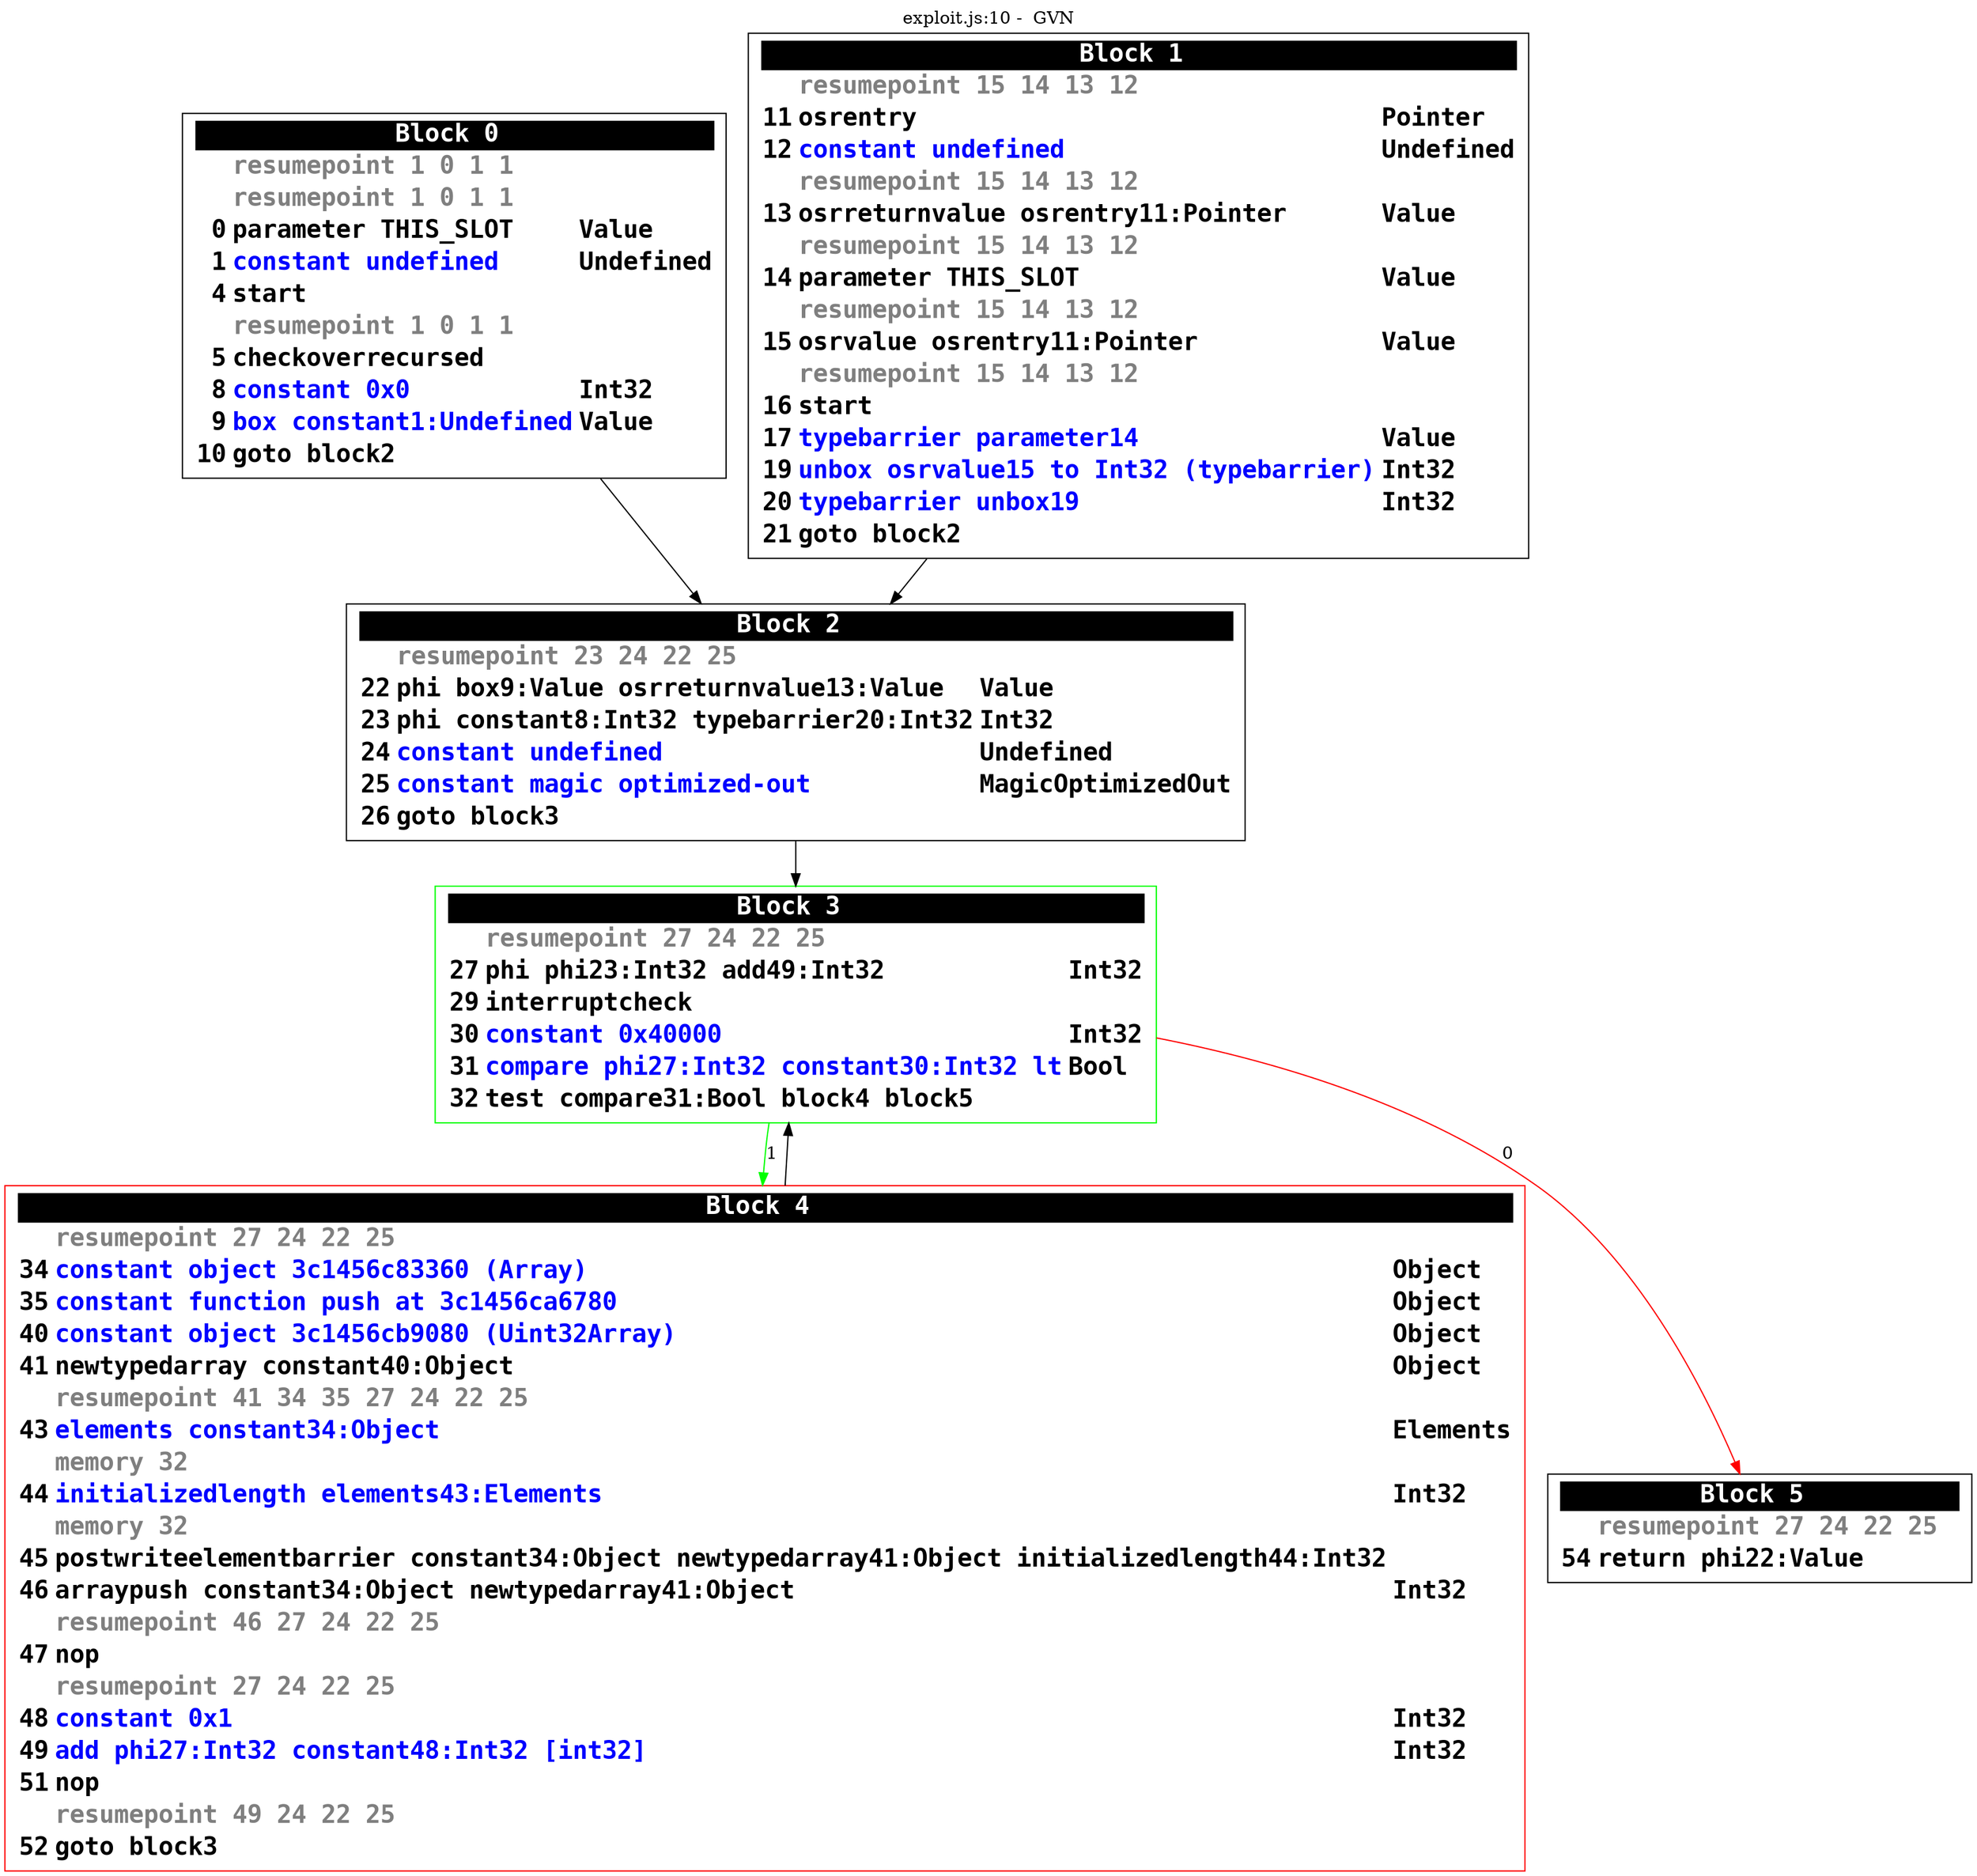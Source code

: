 digraph {
labelloc = t;
labelfontsize = 30;
label = "exploit.js:10 -  GVN";
  rankdir=TB
  splines=true

  "Block0" [ shape=box fontsize=20 fontname="Consolas Bold" label=<<table border="0" cellborder="0" cellpadding="1"><tr><td align="center" bgcolor="black" colspan="3"><font color="white">Block 0 </font></td></tr><tr><td align="left"></td><td align="left"><font color="grey50">resumepoint 1 0 1 1 </font></td><td></td></tr><tr><td align="left"></td><td align="left"><font color="grey50">resumepoint 1 0 1 1 </font></td><td></td></tr><tr><td align="right" port="i0">0</td><td align="left">parameter THIS_SLOT</td><td align="left">Value</td></tr><tr><td align="right" port="i1">1</td><td align="left"><font color="blue">constant undefined</font></td><td align="left">Undefined</td></tr><tr><td align="right" port="i4">4</td><td align="left">start</td></tr><tr><td align="left"></td><td align="left"><font color="grey50">resumepoint 1 0 1 1 </font></td><td></td></tr><tr><td align="right" port="i5">5</td><td align="left">checkoverrecursed</td></tr><tr><td align="right" port="i8">8</td><td align="left"><font color="blue">constant 0x0</font></td><td align="left">Int32</td></tr><tr><td align="right" port="i9">9</td><td align="left"><font color="blue">box constant1:Undefined</font></td><td align="left">Value</td></tr><tr><td align="right" port="i10">10</td><td align="left">goto block2</td></tr></table>> ] ;
  "Block1" [ shape=box fontsize=20 fontname="Consolas Bold" label=<<table border="0" cellborder="0" cellpadding="1"><tr><td align="center" bgcolor="black" colspan="3"><font color="white">Block 1 </font></td></tr><tr><td align="left"></td><td align="left"><font color="grey50">resumepoint 15 14 13 12 </font></td><td></td></tr><tr><td align="right" port="i11">11</td><td align="left">osrentry</td><td align="left">Pointer</td></tr><tr><td align="right" port="i12">12</td><td align="left"><font color="blue">constant undefined</font></td><td align="left">Undefined</td></tr><tr><td align="left"></td><td align="left"><font color="grey50">resumepoint 15 14 13 12 </font></td><td></td></tr><tr><td align="right" port="i13">13</td><td align="left">osrreturnvalue osrentry11:Pointer</td><td align="left">Value</td></tr><tr><td align="left"></td><td align="left"><font color="grey50">resumepoint 15 14 13 12 </font></td><td></td></tr><tr><td align="right" port="i14">14</td><td align="left">parameter THIS_SLOT</td><td align="left">Value</td></tr><tr><td align="left"></td><td align="left"><font color="grey50">resumepoint 15 14 13 12 </font></td><td></td></tr><tr><td align="right" port="i15">15</td><td align="left">osrvalue osrentry11:Pointer</td><td align="left">Value</td></tr><tr><td align="left"></td><td align="left"><font color="grey50">resumepoint 15 14 13 12 </font></td><td></td></tr><tr><td align="right" port="i16">16</td><td align="left">start</td></tr><tr><td align="right" port="i17">17</td><td align="left"><font color="blue">typebarrier parameter14</font></td><td align="left">Value</td></tr><tr><td align="right" port="i19">19</td><td align="left"><font color="blue">unbox osrvalue15 to Int32 (typebarrier)</font></td><td align="left">Int32</td></tr><tr><td align="right" port="i20">20</td><td align="left"><font color="blue">typebarrier unbox19</font></td><td align="left">Int32</td></tr><tr><td align="right" port="i21">21</td><td align="left">goto block2</td></tr></table>> ] ;
  "Block2" [ shape=box fontsize=20 fontname="Consolas Bold" label=<<table border="0" cellborder="0" cellpadding="1"><tr><td align="center" bgcolor="black" colspan="3"><font color="white">Block 2 </font></td></tr><tr><td align="left"></td><td align="left"><font color="grey50">resumepoint 23 24 22 25 </font></td><td></td></tr><tr><td align="right" port="i22">22</td><td align="left">phi box9:Value osrreturnvalue13:Value</td><td align="left">Value</td></tr><tr><td align="right" port="i23">23</td><td align="left">phi constant8:Int32 typebarrier20:Int32</td><td align="left">Int32</td></tr><tr><td align="right" port="i24">24</td><td align="left"><font color="blue">constant undefined</font></td><td align="left">Undefined</td></tr><tr><td align="right" port="i25">25</td><td align="left"><font color="blue">constant magic optimized-out</font></td><td align="left">MagicOptimizedOut</td></tr><tr><td align="right" port="i26">26</td><td align="left">goto block3</td></tr></table>> ] ;
  "Block3" [ color=green shape=box fontsize=20 fontname="Consolas Bold" label=<<table border="0" cellborder="0" cellpadding="1"><tr><td align="center" bgcolor="black" colspan="3"><font color="white">Block 3 </font></td></tr><tr><td align="left"></td><td align="left"><font color="grey50">resumepoint 27 24 22 25 </font></td><td></td></tr><tr><td align="right" port="i27">27</td><td align="left">phi phi23:Int32 add49:Int32</td><td align="left">Int32</td></tr><tr><td align="right" port="i29">29</td><td align="left">interruptcheck</td></tr><tr><td align="right" port="i30">30</td><td align="left"><font color="blue">constant 0x40000</font></td><td align="left">Int32</td></tr><tr><td align="right" port="i31">31</td><td align="left"><font color="blue">compare phi27:Int32 constant30:Int32 lt</font></td><td align="left">Bool</td></tr><tr><td align="right" port="i32">32</td><td align="left">test compare31:Bool block4 block5</td></tr></table>> ] ;
  "Block4" [ color=red shape=box fontsize=20 fontname="Consolas Bold" label=<<table border="0" cellborder="0" cellpadding="1"><tr><td align="center" bgcolor="black" colspan="3"><font color="white">Block 4 </font></td></tr><tr><td align="left"></td><td align="left"><font color="grey50">resumepoint 27 24 22 25 </font></td><td></td></tr><tr><td align="right" port="i34">34</td><td align="left"><font color="blue">constant object 3c1456c83360 (Array)</font></td><td align="left">Object</td></tr><tr><td align="right" port="i35">35</td><td align="left"><font color="blue">constant function push at 3c1456ca6780</font></td><td align="left">Object</td></tr><tr><td align="right" port="i40">40</td><td align="left"><font color="blue">constant object 3c1456cb9080 (Uint32Array)</font></td><td align="left">Object</td></tr><tr><td align="right" port="i41">41</td><td align="left">newtypedarray constant40:Object</td><td align="left">Object</td></tr><tr><td align="left"></td><td align="left"><font color="grey50">resumepoint 41 34 35 27 24 22 25 </font></td><td></td></tr><tr><td align="right" port="i43">43</td><td align="left"><font color="blue">elements constant34:Object</font></td><td align="left">Elements</td></tr><tr><td align="left"></td><td align="left"><font color="grey50">memory 32 </font></td><td></td></tr><tr><td align="right" port="i44">44</td><td align="left"><font color="blue">initializedlength elements43:Elements</font></td><td align="left">Int32</td></tr><tr><td align="left"></td><td align="left"><font color="grey50">memory 32 </font></td><td></td></tr><tr><td align="right" port="i45">45</td><td align="left">postwriteelementbarrier constant34:Object newtypedarray41:Object initializedlength44:Int32</td></tr><tr><td align="right" port="i46">46</td><td align="left">arraypush constant34:Object newtypedarray41:Object</td><td align="left">Int32</td></tr><tr><td align="left"></td><td align="left"><font color="grey50">resumepoint 46 27 24 22 25 </font></td><td></td></tr><tr><td align="right" port="i47">47</td><td align="left">nop</td></tr><tr><td align="left"></td><td align="left"><font color="grey50">resumepoint 27 24 22 25 </font></td><td></td></tr><tr><td align="right" port="i48">48</td><td align="left"><font color="blue">constant 0x1</font></td><td align="left">Int32</td></tr><tr><td align="right" port="i49">49</td><td align="left"><font color="blue">add phi27:Int32 constant48:Int32 [int32]</font></td><td align="left">Int32</td></tr><tr><td align="right" port="i51">51</td><td align="left">nop</td></tr><tr><td align="left"></td><td align="left"><font color="grey50">resumepoint 49 24 22 25 </font></td><td></td></tr><tr><td align="right" port="i52">52</td><td align="left">goto block3</td></tr></table>> ] ;
  "Block5" [ shape=box fontsize=20 fontname="Consolas Bold" label=<<table border="0" cellborder="0" cellpadding="1"><tr><td align="center" bgcolor="black" colspan="3"><font color="white">Block 5 </font></td></tr><tr><td align="left"></td><td align="left"><font color="grey50">resumepoint 27 24 22 25 </font></td><td></td></tr><tr><td align="right" port="i54">54</td><td align="left">return phi22:Value</td></tr></table>> ] ;

  "Block0" -> "Block2" ;
  "Block1" -> "Block2" ;
  "Block2" -> "Block3" ;
  "Block3" -> "Block4" [ color=green label=1 ] ;
  "Block3" -> "Block5" [ color=red label=0 ] ;
  "Block4" -> "Block3" ;
}
